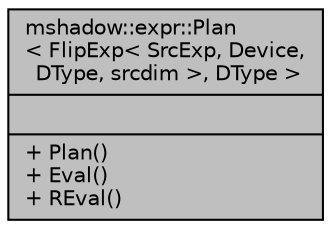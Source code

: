 digraph "mshadow::expr::Plan&lt; FlipExp&lt; SrcExp, Device, DType, srcdim &gt;, DType &gt;"
{
 // LATEX_PDF_SIZE
  edge [fontname="Helvetica",fontsize="10",labelfontname="Helvetica",labelfontsize="10"];
  node [fontname="Helvetica",fontsize="10",shape=record];
  Node1 [label="{mshadow::expr::Plan\l\< FlipExp\< SrcExp, Device,\l DType, srcdim \>, DType \>\n||+ Plan()\l+ Eval()\l+ REval()\l}",height=0.2,width=0.4,color="black", fillcolor="grey75", style="filled", fontcolor="black",tooltip=" "];
}
